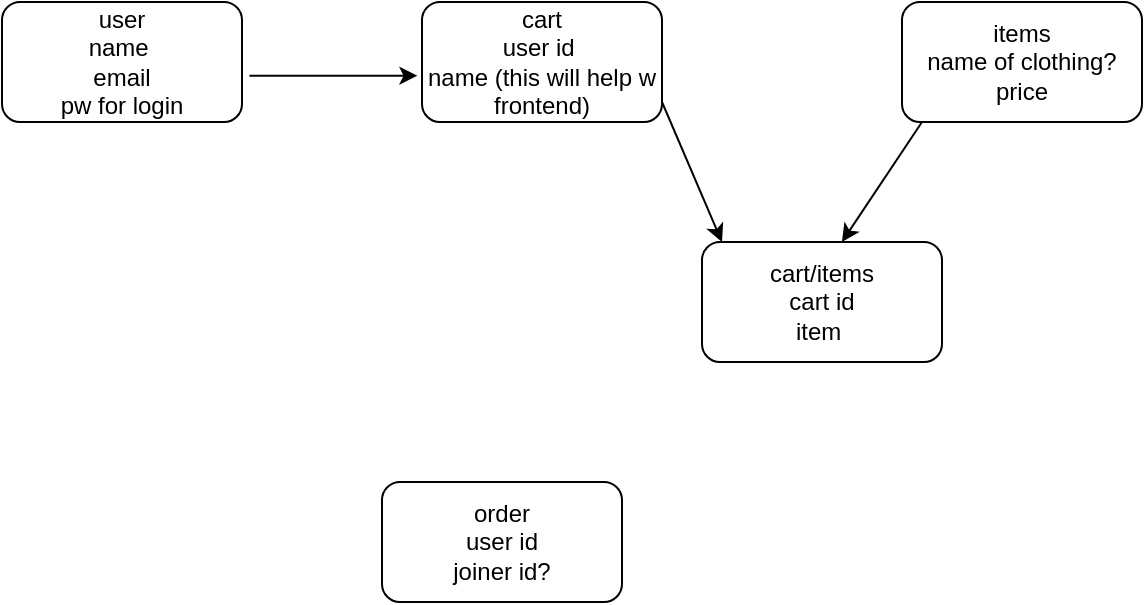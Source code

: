 <mxfile>
    <diagram id="vhT_mNPUWdKHRA8OTZwc" name="Page-1">
        <mxGraphModel dx="677" dy="467" grid="1" gridSize="10" guides="1" tooltips="1" connect="1" arrows="1" fold="1" page="1" pageScale="1" pageWidth="850" pageHeight="1100" math="0" shadow="0">
            <root>
                <mxCell id="0"/>
                <mxCell id="1" parent="0"/>
                <mxCell id="2" value="user&lt;br&gt;name&amp;nbsp;&lt;br&gt;email&lt;br&gt;pw for login" style="rounded=1;whiteSpace=wrap;html=1;" vertex="1" parent="1">
                    <mxGeometry x="140" y="100" width="120" height="60" as="geometry"/>
                </mxCell>
                <mxCell id="3" value="cart&lt;br&gt;user id&amp;nbsp;&lt;br&gt;name (this will help w frontend)" style="rounded=1;whiteSpace=wrap;html=1;" vertex="1" parent="1">
                    <mxGeometry x="350" y="100" width="120" height="60" as="geometry"/>
                </mxCell>
                <mxCell id="4" value="items&lt;br&gt;name of clothing?&lt;br&gt;price" style="rounded=1;whiteSpace=wrap;html=1;" vertex="1" parent="1">
                    <mxGeometry x="590" y="100" width="120" height="60" as="geometry"/>
                </mxCell>
                <mxCell id="5" value="order&lt;br&gt;user id&lt;br&gt;joiner id?&lt;br&gt;" style="rounded=1;whiteSpace=wrap;html=1;" vertex="1" parent="1">
                    <mxGeometry x="330" y="340" width="120" height="60" as="geometry"/>
                </mxCell>
                <mxCell id="13" value="cart/items&lt;br&gt;cart id&lt;br&gt;item&amp;nbsp;" style="rounded=1;whiteSpace=wrap;html=1;" vertex="1" parent="1">
                    <mxGeometry x="490" y="220" width="120" height="60" as="geometry"/>
                </mxCell>
                <mxCell id="15" value="" style="endArrow=classic;html=1;entryX=-0.019;entryY=0.614;entryDx=0;entryDy=0;entryPerimeter=0;exitX=1.031;exitY=0.614;exitDx=0;exitDy=0;exitPerimeter=0;" edge="1" parent="1" source="2" target="3">
                    <mxGeometry width="50" height="50" relative="1" as="geometry">
                        <mxPoint x="270" y="140" as="sourcePoint"/>
                        <mxPoint x="320" y="90" as="targetPoint"/>
                    </mxGeometry>
                </mxCell>
                <mxCell id="16" value="" style="endArrow=classic;html=1;" edge="1" parent="1">
                    <mxGeometry width="50" height="50" relative="1" as="geometry">
                        <mxPoint x="470" y="150" as="sourcePoint"/>
                        <mxPoint x="500" y="220" as="targetPoint"/>
                    </mxGeometry>
                </mxCell>
                <mxCell id="18" value="" style="endArrow=classic;html=1;entryX=0.583;entryY=0;entryDx=0;entryDy=0;entryPerimeter=0;" edge="1" parent="1" target="13">
                    <mxGeometry width="50" height="50" relative="1" as="geometry">
                        <mxPoint x="600" y="160" as="sourcePoint"/>
                        <mxPoint x="550" y="210" as="targetPoint"/>
                    </mxGeometry>
                </mxCell>
            </root>
        </mxGraphModel>
    </diagram>
</mxfile>